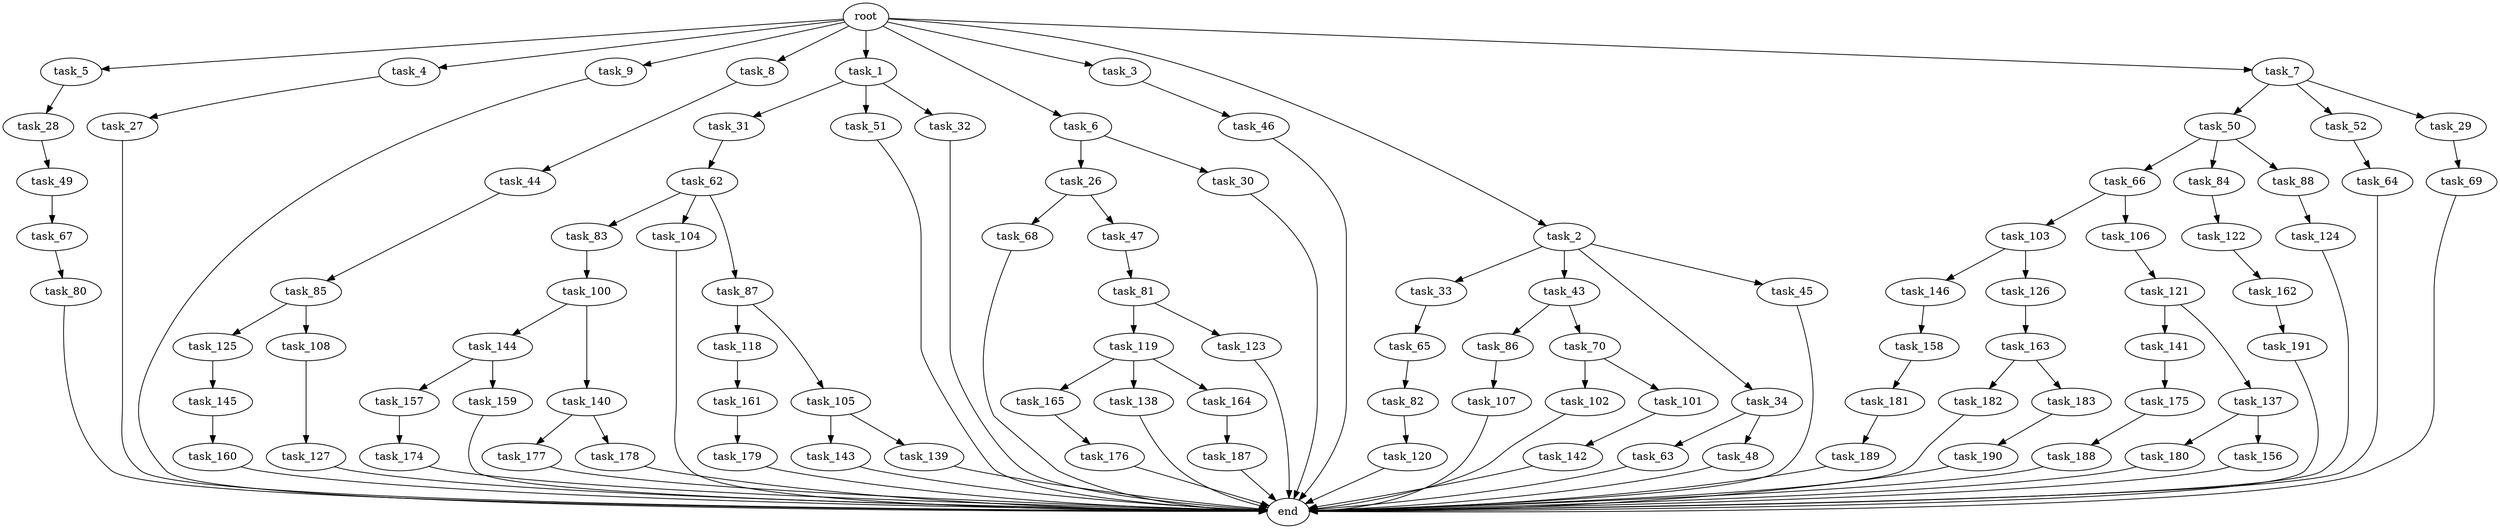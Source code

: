 digraph G {
  task_180 [size="6957847019.520000"];
  task_27 [size="343597383.680000"];
  task_68 [size="8589934592.000000"];
  task_50 [size="343597383.680000"];
  task_119 [size="773094113.280000"];
  task_181 [size="6957847019.520000"];
  task_182 [size="2147483648.000000"];
  task_187 [size="1374389534.720000"];
  task_66 [size="4209067950.080000"];
  task_5 [size="10.240000"];
  task_4 [size="10.240000"];
  task_121 [size="2147483648.000000"];
  task_84 [size="4209067950.080000"];
  task_81 [size="5497558138.880000"];
  task_31 [size="1374389534.720000"];
  task_143 [size="3092376453.120000"];
  task_26 [size="1374389534.720000"];
  task_64 [size="4209067950.080000"];
  task_103 [size="1374389534.720000"];
  task_118 [size="773094113.280000"];
  task_141 [size="6957847019.520000"];
  task_190 [size="8589934592.000000"];
  task_51 [size="1374389534.720000"];
  task_28 [size="2147483648.000000"];
  task_88 [size="4209067950.080000"];
  task_82 [size="6957847019.520000"];
  task_9 [size="10.240000"];
  task_44 [size="5497558138.880000"];
  task_105 [size="773094113.280000"];
  task_33 [size="1374389534.720000"];
  task_142 [size="343597383.680000"];
  task_183 [size="2147483648.000000"];
  task_102 [size="343597383.680000"];
  root [size="0.000000"];
  task_8 [size="10.240000"];
  task_86 [size="2147483648.000000"];
  task_160 [size="6957847019.520000"];
  task_179 [size="8589934592.000000"];
  task_80 [size="773094113.280000"];
  task_83 [size="2147483648.000000"];
  task_1 [size="10.240000"];
  task_174 [size="343597383.680000"];
  task_188 [size="2147483648.000000"];
  task_52 [size="343597383.680000"];
  task_158 [size="8589934592.000000"];
  task_85 [size="8589934592.000000"];
  task_157 [size="773094113.280000"];
  task_104 [size="2147483648.000000"];
  task_177 [size="773094113.280000"];
  task_106 [size="1374389534.720000"];
  task_43 [size="1374389534.720000"];
  task_63 [size="6957847019.520000"];
  task_6 [size="10.240000"];
  task_3 [size="10.240000"];
  task_34 [size="1374389534.720000"];
  task_139 [size="3092376453.120000"];
  end [size="0.000000"];
  task_144 [size="3092376453.120000"];
  task_70 [size="2147483648.000000"];
  task_69 [size="773094113.280000"];
  task_176 [size="4209067950.080000"];
  task_62 [size="343597383.680000"];
  task_163 [size="773094113.280000"];
  task_161 [size="8589934592.000000"];
  task_107 [size="343597383.680000"];
  task_165 [size="3092376453.120000"];
  task_30 [size="1374389534.720000"];
  task_137 [size="6957847019.520000"];
  task_140 [size="3092376453.120000"];
  task_48 [size="6957847019.520000"];
  task_45 [size="1374389534.720000"];
  task_46 [size="773094113.280000"];
  task_124 [size="773094113.280000"];
  task_32 [size="1374389534.720000"];
  task_145 [size="3092376453.120000"];
  task_125 [size="8589934592.000000"];
  task_162 [size="1374389534.720000"];
  task_2 [size="10.240000"];
  task_138 [size="3092376453.120000"];
  task_156 [size="6957847019.520000"];
  task_146 [size="773094113.280000"];
  task_29 [size="343597383.680000"];
  task_123 [size="773094113.280000"];
  task_87 [size="2147483648.000000"];
  task_122 [size="1374389534.720000"];
  task_178 [size="773094113.280000"];
  task_126 [size="773094113.280000"];
  task_164 [size="3092376453.120000"];
  task_49 [size="4209067950.080000"];
  task_65 [size="5497558138.880000"];
  task_67 [size="3092376453.120000"];
  task_7 [size="10.240000"];
  task_127 [size="1374389534.720000"];
  task_189 [size="773094113.280000"];
  task_120 [size="2147483648.000000"];
  task_47 [size="8589934592.000000"];
  task_100 [size="6957847019.520000"];
  task_191 [size="1374389534.720000"];
  task_108 [size="8589934592.000000"];
  task_101 [size="343597383.680000"];
  task_159 [size="773094113.280000"];
  task_175 [size="2147483648.000000"];

  task_180 -> end [size="1.000000"];
  task_27 -> end [size="1.000000"];
  task_68 -> end [size="1.000000"];
  task_50 -> task_84 [size="411041792.000000"];
  task_50 -> task_66 [size="411041792.000000"];
  task_50 -> task_88 [size="411041792.000000"];
  task_119 -> task_138 [size="301989888.000000"];
  task_119 -> task_164 [size="301989888.000000"];
  task_119 -> task_165 [size="301989888.000000"];
  task_181 -> task_189 [size="75497472.000000"];
  task_182 -> end [size="1.000000"];
  task_187 -> end [size="1.000000"];
  task_66 -> task_106 [size="134217728.000000"];
  task_66 -> task_103 [size="134217728.000000"];
  task_5 -> task_28 [size="209715200.000000"];
  task_4 -> task_27 [size="33554432.000000"];
  task_121 -> task_137 [size="679477248.000000"];
  task_121 -> task_141 [size="679477248.000000"];
  task_84 -> task_122 [size="134217728.000000"];
  task_81 -> task_119 [size="75497472.000000"];
  task_81 -> task_123 [size="75497472.000000"];
  task_31 -> task_62 [size="33554432.000000"];
  task_143 -> end [size="1.000000"];
  task_26 -> task_47 [size="838860800.000000"];
  task_26 -> task_68 [size="838860800.000000"];
  task_64 -> end [size="1.000000"];
  task_103 -> task_146 [size="75497472.000000"];
  task_103 -> task_126 [size="75497472.000000"];
  task_118 -> task_161 [size="838860800.000000"];
  task_141 -> task_175 [size="209715200.000000"];
  task_190 -> end [size="1.000000"];
  task_51 -> end [size="1.000000"];
  task_28 -> task_49 [size="411041792.000000"];
  task_88 -> task_124 [size="75497472.000000"];
  task_82 -> task_120 [size="209715200.000000"];
  task_9 -> end [size="1.000000"];
  task_44 -> task_85 [size="838860800.000000"];
  task_105 -> task_139 [size="301989888.000000"];
  task_105 -> task_143 [size="301989888.000000"];
  task_33 -> task_65 [size="536870912.000000"];
  task_142 -> end [size="1.000000"];
  task_183 -> task_190 [size="838860800.000000"];
  task_102 -> end [size="1.000000"];
  root -> task_8 [size="1.000000"];
  root -> task_2 [size="1.000000"];
  root -> task_5 [size="1.000000"];
  root -> task_4 [size="1.000000"];
  root -> task_9 [size="1.000000"];
  root -> task_1 [size="1.000000"];
  root -> task_7 [size="1.000000"];
  root -> task_6 [size="1.000000"];
  root -> task_3 [size="1.000000"];
  task_8 -> task_44 [size="536870912.000000"];
  task_86 -> task_107 [size="33554432.000000"];
  task_160 -> end [size="1.000000"];
  task_179 -> end [size="1.000000"];
  task_80 -> end [size="1.000000"];
  task_83 -> task_100 [size="679477248.000000"];
  task_1 -> task_31 [size="134217728.000000"];
  task_1 -> task_51 [size="134217728.000000"];
  task_1 -> task_32 [size="134217728.000000"];
  task_174 -> end [size="1.000000"];
  task_188 -> end [size="1.000000"];
  task_52 -> task_64 [size="411041792.000000"];
  task_158 -> task_181 [size="679477248.000000"];
  task_85 -> task_108 [size="838860800.000000"];
  task_85 -> task_125 [size="838860800.000000"];
  task_157 -> task_174 [size="33554432.000000"];
  task_104 -> end [size="1.000000"];
  task_177 -> end [size="1.000000"];
  task_106 -> task_121 [size="209715200.000000"];
  task_43 -> task_70 [size="209715200.000000"];
  task_43 -> task_86 [size="209715200.000000"];
  task_63 -> end [size="1.000000"];
  task_6 -> task_30 [size="134217728.000000"];
  task_6 -> task_26 [size="134217728.000000"];
  task_3 -> task_46 [size="75497472.000000"];
  task_34 -> task_63 [size="679477248.000000"];
  task_34 -> task_48 [size="679477248.000000"];
  task_139 -> end [size="1.000000"];
  task_144 -> task_159 [size="75497472.000000"];
  task_144 -> task_157 [size="75497472.000000"];
  task_70 -> task_102 [size="33554432.000000"];
  task_70 -> task_101 [size="33554432.000000"];
  task_69 -> end [size="1.000000"];
  task_176 -> end [size="1.000000"];
  task_62 -> task_83 [size="209715200.000000"];
  task_62 -> task_104 [size="209715200.000000"];
  task_62 -> task_87 [size="209715200.000000"];
  task_163 -> task_182 [size="209715200.000000"];
  task_163 -> task_183 [size="209715200.000000"];
  task_161 -> task_179 [size="838860800.000000"];
  task_107 -> end [size="1.000000"];
  task_165 -> task_176 [size="411041792.000000"];
  task_30 -> end [size="1.000000"];
  task_137 -> task_156 [size="679477248.000000"];
  task_137 -> task_180 [size="679477248.000000"];
  task_140 -> task_177 [size="75497472.000000"];
  task_140 -> task_178 [size="75497472.000000"];
  task_48 -> end [size="1.000000"];
  task_45 -> end [size="1.000000"];
  task_46 -> end [size="1.000000"];
  task_124 -> end [size="1.000000"];
  task_32 -> end [size="1.000000"];
  task_145 -> task_160 [size="679477248.000000"];
  task_125 -> task_145 [size="301989888.000000"];
  task_162 -> task_191 [size="134217728.000000"];
  task_2 -> task_45 [size="134217728.000000"];
  task_2 -> task_34 [size="134217728.000000"];
  task_2 -> task_33 [size="134217728.000000"];
  task_2 -> task_43 [size="134217728.000000"];
  task_138 -> end [size="1.000000"];
  task_156 -> end [size="1.000000"];
  task_146 -> task_158 [size="838860800.000000"];
  task_29 -> task_69 [size="75497472.000000"];
  task_123 -> end [size="1.000000"];
  task_87 -> task_118 [size="75497472.000000"];
  task_87 -> task_105 [size="75497472.000000"];
  task_122 -> task_162 [size="134217728.000000"];
  task_178 -> end [size="1.000000"];
  task_126 -> task_163 [size="75497472.000000"];
  task_164 -> task_187 [size="134217728.000000"];
  task_49 -> task_67 [size="301989888.000000"];
  task_65 -> task_82 [size="679477248.000000"];
  task_67 -> task_80 [size="75497472.000000"];
  task_7 -> task_29 [size="33554432.000000"];
  task_7 -> task_50 [size="33554432.000000"];
  task_7 -> task_52 [size="33554432.000000"];
  task_127 -> end [size="1.000000"];
  task_189 -> end [size="1.000000"];
  task_120 -> end [size="1.000000"];
  task_47 -> task_81 [size="536870912.000000"];
  task_100 -> task_140 [size="301989888.000000"];
  task_100 -> task_144 [size="301989888.000000"];
  task_191 -> end [size="1.000000"];
  task_108 -> task_127 [size="134217728.000000"];
  task_101 -> task_142 [size="33554432.000000"];
  task_159 -> end [size="1.000000"];
  task_175 -> task_188 [size="209715200.000000"];
}
